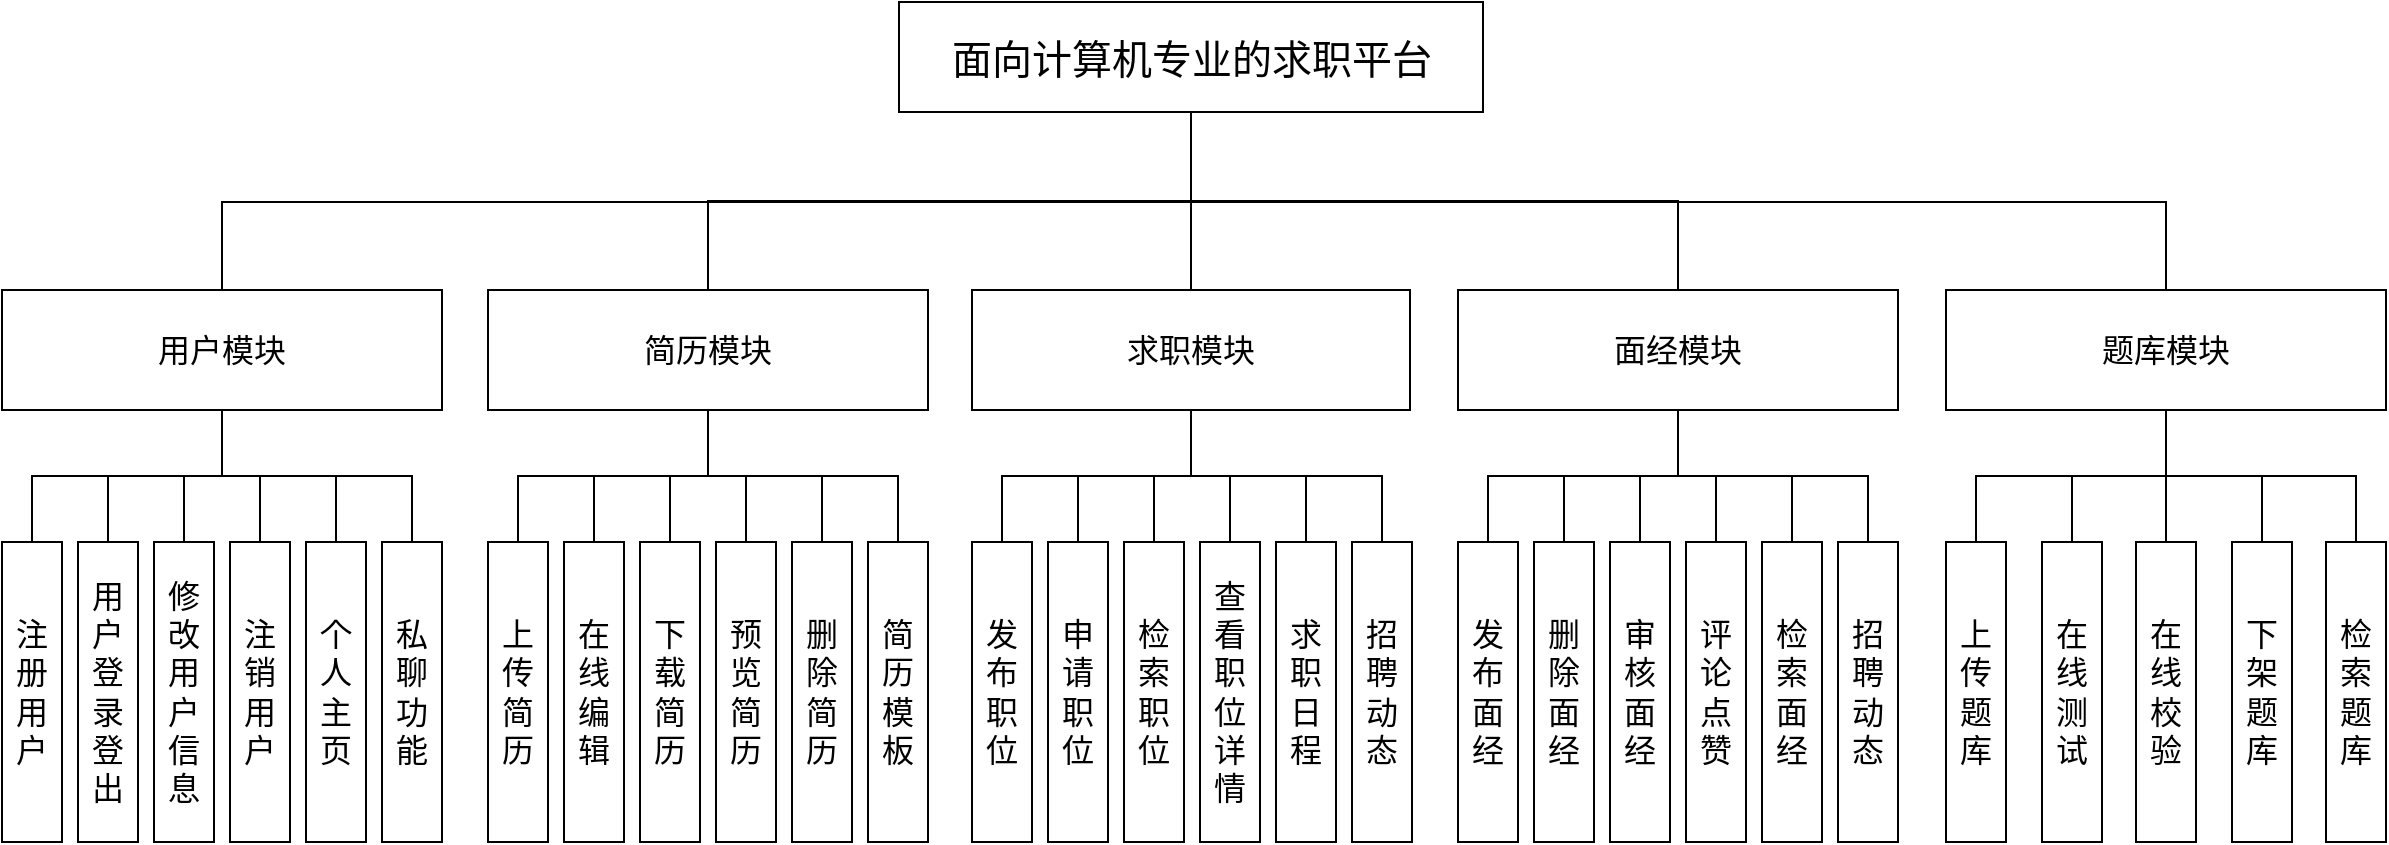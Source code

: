 <mxfile version="24.2.2" type="github">
  <diagram name="第 1 页" id="hJ7yOUJo5qe-cg5y7-lt">
    <mxGraphModel dx="1832" dy="1074" grid="0" gridSize="10" guides="1" tooltips="1" connect="1" arrows="1" fold="1" page="0" pageScale="1" pageWidth="827" pageHeight="1169" math="0" shadow="0">
      <root>
        <mxCell id="0" />
        <mxCell id="1" parent="0" />
        <mxCell id="xK2FCAFTBLybnSxu_BJu-48" style="edgeStyle=orthogonalEdgeStyle;rounded=0;orthogonalLoop=1;jettySize=auto;html=1;endArrow=none;endFill=0;" parent="1" source="xK2FCAFTBLybnSxu_BJu-1" target="xK2FCAFTBLybnSxu_BJu-40" edge="1">
          <mxGeometry relative="1" as="geometry" />
        </mxCell>
        <mxCell id="xK2FCAFTBLybnSxu_BJu-49" style="edgeStyle=orthogonalEdgeStyle;rounded=0;orthogonalLoop=1;jettySize=auto;html=1;endArrow=none;endFill=0;" parent="1" source="xK2FCAFTBLybnSxu_BJu-1" target="xK2FCAFTBLybnSxu_BJu-11" edge="1">
          <mxGeometry relative="1" as="geometry" />
        </mxCell>
        <mxCell id="xK2FCAFTBLybnSxu_BJu-50" style="edgeStyle=orthogonalEdgeStyle;rounded=0;orthogonalLoop=1;jettySize=auto;html=1;endArrow=none;endFill=0;" parent="1" source="xK2FCAFTBLybnSxu_BJu-1" target="xK2FCAFTBLybnSxu_BJu-19" edge="1">
          <mxGeometry relative="1" as="geometry" />
        </mxCell>
        <mxCell id="xK2FCAFTBLybnSxu_BJu-51" style="edgeStyle=orthogonalEdgeStyle;rounded=0;orthogonalLoop=1;jettySize=auto;html=1;endArrow=none;endFill=0;" parent="1" source="xK2FCAFTBLybnSxu_BJu-1" target="xK2FCAFTBLybnSxu_BJu-18" edge="1">
          <mxGeometry relative="1" as="geometry">
            <Array as="points">
              <mxPoint x="535" y="96" />
              <mxPoint x="1022" y="96" />
            </Array>
          </mxGeometry>
        </mxCell>
        <mxCell id="xK2FCAFTBLybnSxu_BJu-52" style="edgeStyle=orthogonalEdgeStyle;rounded=0;orthogonalLoop=1;jettySize=auto;html=1;endArrow=none;endFill=0;" parent="1" source="xK2FCAFTBLybnSxu_BJu-1" target="xK2FCAFTBLybnSxu_BJu-3" edge="1">
          <mxGeometry relative="1" as="geometry">
            <Array as="points">
              <mxPoint x="535" y="96" />
              <mxPoint x="50" y="96" />
            </Array>
          </mxGeometry>
        </mxCell>
        <mxCell id="xK2FCAFTBLybnSxu_BJu-1" value="&lt;font style=&quot;font-size: 20px;&quot;&gt;面向计算机专业的求职平台&lt;/font&gt;" style="rounded=0;whiteSpace=wrap;html=1;fontSize=20;" parent="1" vertex="1">
          <mxGeometry x="388.5" y="-4" width="292" height="55" as="geometry" />
        </mxCell>
        <mxCell id="fMgaWRbxMUP-ECpr9RkG-19" style="edgeStyle=orthogonalEdgeStyle;rounded=0;orthogonalLoop=1;jettySize=auto;html=1;endArrow=none;endFill=0;" edge="1" parent="1" source="xK2FCAFTBLybnSxu_BJu-3" target="fMgaWRbxMUP-ECpr9RkG-13">
          <mxGeometry relative="1" as="geometry" />
        </mxCell>
        <mxCell id="fMgaWRbxMUP-ECpr9RkG-20" style="edgeStyle=orthogonalEdgeStyle;rounded=0;orthogonalLoop=1;jettySize=auto;html=1;endArrow=none;endFill=0;" edge="1" parent="1" source="xK2FCAFTBLybnSxu_BJu-3" target="fMgaWRbxMUP-ECpr9RkG-14">
          <mxGeometry relative="1" as="geometry" />
        </mxCell>
        <mxCell id="fMgaWRbxMUP-ECpr9RkG-21" style="edgeStyle=orthogonalEdgeStyle;rounded=0;orthogonalLoop=1;jettySize=auto;html=1;endArrow=none;endFill=0;" edge="1" parent="1" source="xK2FCAFTBLybnSxu_BJu-3" target="fMgaWRbxMUP-ECpr9RkG-15">
          <mxGeometry relative="1" as="geometry" />
        </mxCell>
        <mxCell id="fMgaWRbxMUP-ECpr9RkG-22" style="edgeStyle=orthogonalEdgeStyle;rounded=0;orthogonalLoop=1;jettySize=auto;html=1;endArrow=none;endFill=0;" edge="1" parent="1" source="xK2FCAFTBLybnSxu_BJu-3" target="fMgaWRbxMUP-ECpr9RkG-16">
          <mxGeometry relative="1" as="geometry" />
        </mxCell>
        <mxCell id="fMgaWRbxMUP-ECpr9RkG-23" style="edgeStyle=orthogonalEdgeStyle;rounded=0;orthogonalLoop=1;jettySize=auto;html=1;endArrow=none;endFill=0;" edge="1" parent="1" source="xK2FCAFTBLybnSxu_BJu-3" target="fMgaWRbxMUP-ECpr9RkG-18">
          <mxGeometry relative="1" as="geometry" />
        </mxCell>
        <mxCell id="fMgaWRbxMUP-ECpr9RkG-24" style="edgeStyle=orthogonalEdgeStyle;rounded=0;orthogonalLoop=1;jettySize=auto;html=1;endArrow=none;endFill=0;" edge="1" parent="1" source="xK2FCAFTBLybnSxu_BJu-3" target="fMgaWRbxMUP-ECpr9RkG-17">
          <mxGeometry relative="1" as="geometry" />
        </mxCell>
        <mxCell id="xK2FCAFTBLybnSxu_BJu-3" value="&lt;font style=&quot;font-size: 16px;&quot;&gt;用户模块&lt;/font&gt;" style="rounded=0;whiteSpace=wrap;html=1;" parent="1" vertex="1">
          <mxGeometry x="-60" y="140" width="220" height="60" as="geometry" />
        </mxCell>
        <mxCell id="xK2FCAFTBLybnSxu_BJu-60" style="edgeStyle=orthogonalEdgeStyle;rounded=0;orthogonalLoop=1;jettySize=auto;html=1;endArrow=none;endFill=0;" parent="1" source="xK2FCAFTBLybnSxu_BJu-11" target="xK2FCAFTBLybnSxu_BJu-15" edge="1">
          <mxGeometry relative="1" as="geometry" />
        </mxCell>
        <mxCell id="xK2FCAFTBLybnSxu_BJu-61" style="edgeStyle=orthogonalEdgeStyle;rounded=0;orthogonalLoop=1;jettySize=auto;html=1;endArrow=none;endFill=0;" parent="1" source="xK2FCAFTBLybnSxu_BJu-11" target="xK2FCAFTBLybnSxu_BJu-16" edge="1">
          <mxGeometry relative="1" as="geometry" />
        </mxCell>
        <mxCell id="xK2FCAFTBLybnSxu_BJu-62" style="edgeStyle=orthogonalEdgeStyle;rounded=0;orthogonalLoop=1;jettySize=auto;html=1;endArrow=none;endFill=0;" parent="1" source="xK2FCAFTBLybnSxu_BJu-11" target="xK2FCAFTBLybnSxu_BJu-20" edge="1">
          <mxGeometry relative="1" as="geometry" />
        </mxCell>
        <mxCell id="xK2FCAFTBLybnSxu_BJu-63" style="edgeStyle=orthogonalEdgeStyle;rounded=0;orthogonalLoop=1;jettySize=auto;html=1;endArrow=none;endFill=0;" parent="1" source="xK2FCAFTBLybnSxu_BJu-11" target="xK2FCAFTBLybnSxu_BJu-17" edge="1">
          <mxGeometry relative="1" as="geometry" />
        </mxCell>
        <mxCell id="xK2FCAFTBLybnSxu_BJu-64" style="edgeStyle=orthogonalEdgeStyle;rounded=0;orthogonalLoop=1;jettySize=auto;html=1;endArrow=none;endFill=0;" parent="1" source="xK2FCAFTBLybnSxu_BJu-11" target="xK2FCAFTBLybnSxu_BJu-13" edge="1">
          <mxGeometry relative="1" as="geometry" />
        </mxCell>
        <mxCell id="xK2FCAFTBLybnSxu_BJu-65" style="edgeStyle=orthogonalEdgeStyle;rounded=0;orthogonalLoop=1;jettySize=auto;html=1;endArrow=none;endFill=0;" parent="1" source="xK2FCAFTBLybnSxu_BJu-11" target="xK2FCAFTBLybnSxu_BJu-12" edge="1">
          <mxGeometry relative="1" as="geometry" />
        </mxCell>
        <mxCell id="xK2FCAFTBLybnSxu_BJu-11" value="&lt;font style=&quot;font-size: 16px;&quot;&gt;简历模块&lt;/font&gt;" style="rounded=0;whiteSpace=wrap;html=1;" parent="1" vertex="1">
          <mxGeometry x="183" y="140" width="220" height="60" as="geometry" />
        </mxCell>
        <mxCell id="xK2FCAFTBLybnSxu_BJu-12" value="&lt;font style=&quot;font-size: 16px;&quot;&gt;上传简历&lt;/font&gt;" style="rounded=0;whiteSpace=wrap;html=1;" parent="1" vertex="1">
          <mxGeometry x="183" y="266" width="30" height="150" as="geometry" />
        </mxCell>
        <mxCell id="xK2FCAFTBLybnSxu_BJu-13" value="&lt;font style=&quot;font-size: 16px;&quot;&gt;在线编辑&lt;/font&gt;" style="rounded=0;whiteSpace=wrap;html=1;" parent="1" vertex="1">
          <mxGeometry x="221" y="266" width="30" height="150" as="geometry" />
        </mxCell>
        <mxCell id="xK2FCAFTBLybnSxu_BJu-15" value="&lt;font style=&quot;font-size: 16px;&quot;&gt;下载简历&lt;/font&gt;" style="rounded=0;whiteSpace=wrap;html=1;" parent="1" vertex="1">
          <mxGeometry x="259" y="266" width="30" height="150" as="geometry" />
        </mxCell>
        <mxCell id="xK2FCAFTBLybnSxu_BJu-16" value="&lt;font style=&quot;font-size: 16px;&quot;&gt;预览简历&lt;/font&gt;" style="rounded=0;whiteSpace=wrap;html=1;" parent="1" vertex="1">
          <mxGeometry x="297" y="266" width="30" height="150" as="geometry" />
        </mxCell>
        <mxCell id="xK2FCAFTBLybnSxu_BJu-17" value="&lt;font style=&quot;font-size: 16px;&quot;&gt;简历模板&lt;/font&gt;" style="rounded=0;whiteSpace=wrap;html=1;" parent="1" vertex="1">
          <mxGeometry x="373" y="266" width="30" height="150" as="geometry" />
        </mxCell>
        <mxCell id="xK2FCAFTBLybnSxu_BJu-78" style="edgeStyle=orthogonalEdgeStyle;rounded=0;orthogonalLoop=1;jettySize=auto;html=1;endArrow=none;endFill=0;" parent="1" source="xK2FCAFTBLybnSxu_BJu-18" target="xK2FCAFTBLybnSxu_BJu-26" edge="1">
          <mxGeometry relative="1" as="geometry" />
        </mxCell>
        <mxCell id="xK2FCAFTBLybnSxu_BJu-79" style="edgeStyle=orthogonalEdgeStyle;rounded=0;orthogonalLoop=1;jettySize=auto;html=1;endArrow=none;endFill=0;" parent="1" source="xK2FCAFTBLybnSxu_BJu-18" target="xK2FCAFTBLybnSxu_BJu-23" edge="1">
          <mxGeometry relative="1" as="geometry" />
        </mxCell>
        <mxCell id="xK2FCAFTBLybnSxu_BJu-81" style="edgeStyle=orthogonalEdgeStyle;rounded=0;orthogonalLoop=1;jettySize=auto;html=1;endArrow=none;endFill=0;" parent="1" source="xK2FCAFTBLybnSxu_BJu-18" target="xK2FCAFTBLybnSxu_BJu-22" edge="1">
          <mxGeometry relative="1" as="geometry" />
        </mxCell>
        <mxCell id="xK2FCAFTBLybnSxu_BJu-82" style="edgeStyle=orthogonalEdgeStyle;rounded=0;orthogonalLoop=1;jettySize=auto;html=1;endArrow=none;endFill=0;" parent="1" source="xK2FCAFTBLybnSxu_BJu-18" target="xK2FCAFTBLybnSxu_BJu-24" edge="1">
          <mxGeometry relative="1" as="geometry" />
        </mxCell>
        <mxCell id="xK2FCAFTBLybnSxu_BJu-83" style="edgeStyle=orthogonalEdgeStyle;rounded=0;orthogonalLoop=1;jettySize=auto;html=1;endArrow=none;endFill=0;" parent="1" source="xK2FCAFTBLybnSxu_BJu-18" target="xK2FCAFTBLybnSxu_BJu-25" edge="1">
          <mxGeometry relative="1" as="geometry" />
        </mxCell>
        <mxCell id="xK2FCAFTBLybnSxu_BJu-18" value="&lt;font style=&quot;font-size: 16px;&quot;&gt;题库模块&lt;/font&gt;" style="rounded=0;whiteSpace=wrap;html=1;" parent="1" vertex="1">
          <mxGeometry x="912" y="140" width="220" height="60" as="geometry" />
        </mxCell>
        <mxCell id="fMgaWRbxMUP-ECpr9RkG-7" style="edgeStyle=orthogonalEdgeStyle;rounded=0;orthogonalLoop=1;jettySize=auto;html=1;endArrow=none;endFill=0;" edge="1" parent="1" source="xK2FCAFTBLybnSxu_BJu-19" target="fMgaWRbxMUP-ECpr9RkG-3">
          <mxGeometry relative="1" as="geometry" />
        </mxCell>
        <mxCell id="fMgaWRbxMUP-ECpr9RkG-8" style="edgeStyle=orthogonalEdgeStyle;rounded=0;orthogonalLoop=1;jettySize=auto;html=1;endArrow=none;endFill=0;" edge="1" parent="1" source="xK2FCAFTBLybnSxu_BJu-19" target="fMgaWRbxMUP-ECpr9RkG-4">
          <mxGeometry relative="1" as="geometry" />
        </mxCell>
        <mxCell id="fMgaWRbxMUP-ECpr9RkG-9" style="edgeStyle=orthogonalEdgeStyle;rounded=0;orthogonalLoop=1;jettySize=auto;html=1;endArrow=none;endFill=0;" edge="1" parent="1" source="xK2FCAFTBLybnSxu_BJu-19" target="fMgaWRbxMUP-ECpr9RkG-5">
          <mxGeometry relative="1" as="geometry" />
        </mxCell>
        <mxCell id="fMgaWRbxMUP-ECpr9RkG-10" style="edgeStyle=orthogonalEdgeStyle;rounded=0;orthogonalLoop=1;jettySize=auto;html=1;endArrow=none;endFill=0;" edge="1" parent="1" source="xK2FCAFTBLybnSxu_BJu-19" target="fMgaWRbxMUP-ECpr9RkG-6">
          <mxGeometry relative="1" as="geometry" />
        </mxCell>
        <mxCell id="fMgaWRbxMUP-ECpr9RkG-11" style="edgeStyle=orthogonalEdgeStyle;rounded=0;orthogonalLoop=1;jettySize=auto;html=1;endArrow=none;endFill=0;" edge="1" parent="1" source="xK2FCAFTBLybnSxu_BJu-19" target="fMgaWRbxMUP-ECpr9RkG-1">
          <mxGeometry relative="1" as="geometry" />
        </mxCell>
        <mxCell id="fMgaWRbxMUP-ECpr9RkG-12" style="edgeStyle=orthogonalEdgeStyle;rounded=0;orthogonalLoop=1;jettySize=auto;html=1;endArrow=none;endFill=0;" edge="1" parent="1" source="xK2FCAFTBLybnSxu_BJu-19" target="fMgaWRbxMUP-ECpr9RkG-2">
          <mxGeometry relative="1" as="geometry" />
        </mxCell>
        <mxCell id="xK2FCAFTBLybnSxu_BJu-19" value="&lt;font style=&quot;font-size: 16px;&quot;&gt;面经模块&lt;/font&gt;" style="rounded=0;whiteSpace=wrap;html=1;" parent="1" vertex="1">
          <mxGeometry x="668" y="140" width="220" height="60" as="geometry" />
        </mxCell>
        <mxCell id="xK2FCAFTBLybnSxu_BJu-20" value="&lt;font style=&quot;font-size: 16px;&quot;&gt;删除简历&lt;/font&gt;" style="rounded=0;whiteSpace=wrap;html=1;" parent="1" vertex="1">
          <mxGeometry x="335" y="266" width="30" height="150" as="geometry" />
        </mxCell>
        <mxCell id="xK2FCAFTBLybnSxu_BJu-22" value="&lt;font style=&quot;font-size: 16px;&quot;&gt;上传题库&lt;/font&gt;" style="rounded=0;whiteSpace=wrap;html=1;" parent="1" vertex="1">
          <mxGeometry x="912" y="266" width="30" height="150" as="geometry" />
        </mxCell>
        <mxCell id="xK2FCAFTBLybnSxu_BJu-23" value="&lt;font style=&quot;font-size: 16px;&quot;&gt;在线测试&lt;/font&gt;" style="rounded=0;whiteSpace=wrap;html=1;" parent="1" vertex="1">
          <mxGeometry x="960" y="266" width="30" height="150" as="geometry" />
        </mxCell>
        <mxCell id="xK2FCAFTBLybnSxu_BJu-24" value="&lt;span style=&quot;font-size: 16px;&quot;&gt;下架题库&lt;/span&gt;" style="rounded=0;whiteSpace=wrap;html=1;" parent="1" vertex="1">
          <mxGeometry x="1055" y="266" width="30" height="150" as="geometry" />
        </mxCell>
        <mxCell id="xK2FCAFTBLybnSxu_BJu-25" value="&lt;span style=&quot;font-size: 16px;&quot;&gt;检索题库&lt;/span&gt;" style="rounded=0;whiteSpace=wrap;html=1;" parent="1" vertex="1">
          <mxGeometry x="1102" y="266" width="30" height="150" as="geometry" />
        </mxCell>
        <mxCell id="xK2FCAFTBLybnSxu_BJu-26" value="&lt;font style=&quot;font-size: 16px;&quot;&gt;在线校验&lt;/font&gt;" style="rounded=0;whiteSpace=wrap;html=1;" parent="1" vertex="1">
          <mxGeometry x="1007" y="266" width="30" height="150" as="geometry" />
        </mxCell>
        <mxCell id="xK2FCAFTBLybnSxu_BJu-53" style="edgeStyle=orthogonalEdgeStyle;rounded=0;orthogonalLoop=1;jettySize=auto;html=1;endArrow=none;endFill=0;" parent="1" source="xK2FCAFTBLybnSxu_BJu-40" target="xK2FCAFTBLybnSxu_BJu-45" edge="1">
          <mxGeometry relative="1" as="geometry" />
        </mxCell>
        <mxCell id="xK2FCAFTBLybnSxu_BJu-54" style="edgeStyle=orthogonalEdgeStyle;rounded=0;orthogonalLoop=1;jettySize=auto;html=1;endArrow=none;endFill=0;" parent="1" source="xK2FCAFTBLybnSxu_BJu-40" target="xK2FCAFTBLybnSxu_BJu-46" edge="1">
          <mxGeometry relative="1" as="geometry" />
        </mxCell>
        <mxCell id="xK2FCAFTBLybnSxu_BJu-55" style="edgeStyle=orthogonalEdgeStyle;rounded=0;orthogonalLoop=1;jettySize=auto;html=1;endArrow=none;endFill=0;" parent="1" source="xK2FCAFTBLybnSxu_BJu-40" target="xK2FCAFTBLybnSxu_BJu-41" edge="1">
          <mxGeometry relative="1" as="geometry" />
        </mxCell>
        <mxCell id="xK2FCAFTBLybnSxu_BJu-56" style="edgeStyle=orthogonalEdgeStyle;rounded=0;orthogonalLoop=1;jettySize=auto;html=1;endArrow=none;endFill=0;" parent="1" source="xK2FCAFTBLybnSxu_BJu-40" target="xK2FCAFTBLybnSxu_BJu-42" edge="1">
          <mxGeometry relative="1" as="geometry" />
        </mxCell>
        <mxCell id="xK2FCAFTBLybnSxu_BJu-58" style="edgeStyle=orthogonalEdgeStyle;rounded=0;orthogonalLoop=1;jettySize=auto;html=1;endArrow=none;endFill=0;" parent="1" source="xK2FCAFTBLybnSxu_BJu-40" target="xK2FCAFTBLybnSxu_BJu-44" edge="1">
          <mxGeometry relative="1" as="geometry" />
        </mxCell>
        <mxCell id="xK2FCAFTBLybnSxu_BJu-59" style="edgeStyle=orthogonalEdgeStyle;rounded=0;orthogonalLoop=1;jettySize=auto;html=1;endArrow=none;endFill=0;" parent="1" source="xK2FCAFTBLybnSxu_BJu-40" target="xK2FCAFTBLybnSxu_BJu-43" edge="1">
          <mxGeometry relative="1" as="geometry" />
        </mxCell>
        <mxCell id="xK2FCAFTBLybnSxu_BJu-40" value="&lt;font style=&quot;font-size: 16px;&quot;&gt;求职模块&lt;/font&gt;" style="rounded=0;whiteSpace=wrap;html=1;" parent="1" vertex="1">
          <mxGeometry x="425" y="140" width="219" height="60" as="geometry" />
        </mxCell>
        <mxCell id="xK2FCAFTBLybnSxu_BJu-41" value="&lt;span style=&quot;font-size: 16px;&quot;&gt;求职日程&lt;/span&gt;" style="rounded=0;whiteSpace=wrap;html=1;" parent="1" vertex="1">
          <mxGeometry x="577" y="266" width="30" height="150" as="geometry" />
        </mxCell>
        <mxCell id="xK2FCAFTBLybnSxu_BJu-42" value="&lt;span style=&quot;font-size: 16px;&quot;&gt;招聘动态&lt;/span&gt;" style="rounded=0;whiteSpace=wrap;html=1;" parent="1" vertex="1">
          <mxGeometry x="615" y="266" width="30" height="150" as="geometry" />
        </mxCell>
        <mxCell id="xK2FCAFTBLybnSxu_BJu-43" value="&lt;span style=&quot;font-size: 16px;&quot;&gt;发布职位&lt;/span&gt;" style="rounded=0;whiteSpace=wrap;html=1;" parent="1" vertex="1">
          <mxGeometry x="425" y="266" width="30" height="150" as="geometry" />
        </mxCell>
        <mxCell id="xK2FCAFTBLybnSxu_BJu-44" value="&lt;span style=&quot;font-size: 16px;&quot;&gt;申请职位&lt;/span&gt;" style="rounded=0;whiteSpace=wrap;html=1;" parent="1" vertex="1">
          <mxGeometry x="463" y="266" width="30" height="150" as="geometry" />
        </mxCell>
        <mxCell id="xK2FCAFTBLybnSxu_BJu-45" value="&lt;span style=&quot;font-size: 16px;&quot;&gt;检索职位&lt;/span&gt;" style="rounded=0;whiteSpace=wrap;html=1;" parent="1" vertex="1">
          <mxGeometry x="501" y="266" width="30" height="150" as="geometry" />
        </mxCell>
        <mxCell id="xK2FCAFTBLybnSxu_BJu-46" value="&lt;span style=&quot;font-size: 16px;&quot;&gt;查看职位详情&lt;/span&gt;" style="rounded=0;whiteSpace=wrap;html=1;" parent="1" vertex="1">
          <mxGeometry x="539" y="266" width="30" height="150" as="geometry" />
        </mxCell>
        <mxCell id="fMgaWRbxMUP-ECpr9RkG-1" value="&lt;span style=&quot;font-size: 16px;&quot;&gt;检索面经&lt;/span&gt;" style="rounded=0;whiteSpace=wrap;html=1;" vertex="1" parent="1">
          <mxGeometry x="820" y="266" width="30" height="150" as="geometry" />
        </mxCell>
        <mxCell id="fMgaWRbxMUP-ECpr9RkG-2" value="&lt;span style=&quot;font-size: 16px;&quot;&gt;招聘动态&lt;/span&gt;" style="rounded=0;whiteSpace=wrap;html=1;" vertex="1" parent="1">
          <mxGeometry x="858" y="266" width="30" height="150" as="geometry" />
        </mxCell>
        <mxCell id="fMgaWRbxMUP-ECpr9RkG-3" value="&lt;span style=&quot;font-size: 16px;&quot;&gt;发布面经&lt;/span&gt;" style="rounded=0;whiteSpace=wrap;html=1;" vertex="1" parent="1">
          <mxGeometry x="668" y="266" width="30" height="150" as="geometry" />
        </mxCell>
        <mxCell id="fMgaWRbxMUP-ECpr9RkG-4" value="&lt;span style=&quot;font-size: 16px;&quot;&gt;删除面经&lt;/span&gt;" style="rounded=0;whiteSpace=wrap;html=1;" vertex="1" parent="1">
          <mxGeometry x="706" y="266" width="30" height="150" as="geometry" />
        </mxCell>
        <mxCell id="fMgaWRbxMUP-ECpr9RkG-5" value="&lt;span style=&quot;font-size: 16px;&quot;&gt;审核面经&lt;/span&gt;" style="rounded=0;whiteSpace=wrap;html=1;" vertex="1" parent="1">
          <mxGeometry x="744" y="266" width="30" height="150" as="geometry" />
        </mxCell>
        <mxCell id="fMgaWRbxMUP-ECpr9RkG-6" value="&lt;span style=&quot;font-size: 16px;&quot;&gt;评论点赞&lt;/span&gt;" style="rounded=0;whiteSpace=wrap;html=1;" vertex="1" parent="1">
          <mxGeometry x="782" y="266" width="30" height="150" as="geometry" />
        </mxCell>
        <mxCell id="fMgaWRbxMUP-ECpr9RkG-13" value="&lt;span style=&quot;font-size: 16px;&quot;&gt;注册用户&lt;/span&gt;" style="rounded=0;whiteSpace=wrap;html=1;" vertex="1" parent="1">
          <mxGeometry x="-60" y="266" width="30" height="150" as="geometry" />
        </mxCell>
        <mxCell id="fMgaWRbxMUP-ECpr9RkG-14" value="&lt;span style=&quot;font-size: 16px;&quot;&gt;用户登录登出&lt;/span&gt;" style="rounded=0;whiteSpace=wrap;html=1;" vertex="1" parent="1">
          <mxGeometry x="-22" y="266" width="30" height="150" as="geometry" />
        </mxCell>
        <mxCell id="fMgaWRbxMUP-ECpr9RkG-15" value="&lt;span style=&quot;font-size: 16px;&quot;&gt;修改用户信息&lt;/span&gt;" style="rounded=0;whiteSpace=wrap;html=1;" vertex="1" parent="1">
          <mxGeometry x="16" y="266" width="30" height="150" as="geometry" />
        </mxCell>
        <mxCell id="fMgaWRbxMUP-ECpr9RkG-16" value="&lt;span style=&quot;font-size: 16px;&quot;&gt;注销用户&lt;/span&gt;" style="rounded=0;whiteSpace=wrap;html=1;" vertex="1" parent="1">
          <mxGeometry x="54" y="266" width="30" height="150" as="geometry" />
        </mxCell>
        <mxCell id="fMgaWRbxMUP-ECpr9RkG-17" value="&lt;font style=&quot;font-size: 16px;&quot;&gt;私聊功能&lt;/font&gt;" style="rounded=0;whiteSpace=wrap;html=1;" vertex="1" parent="1">
          <mxGeometry x="130" y="266" width="30" height="150" as="geometry" />
        </mxCell>
        <mxCell id="fMgaWRbxMUP-ECpr9RkG-18" value="&lt;span style=&quot;font-size: 16px;&quot;&gt;个人主页&lt;/span&gt;" style="rounded=0;whiteSpace=wrap;html=1;" vertex="1" parent="1">
          <mxGeometry x="92" y="266" width="30" height="150" as="geometry" />
        </mxCell>
      </root>
    </mxGraphModel>
  </diagram>
</mxfile>
